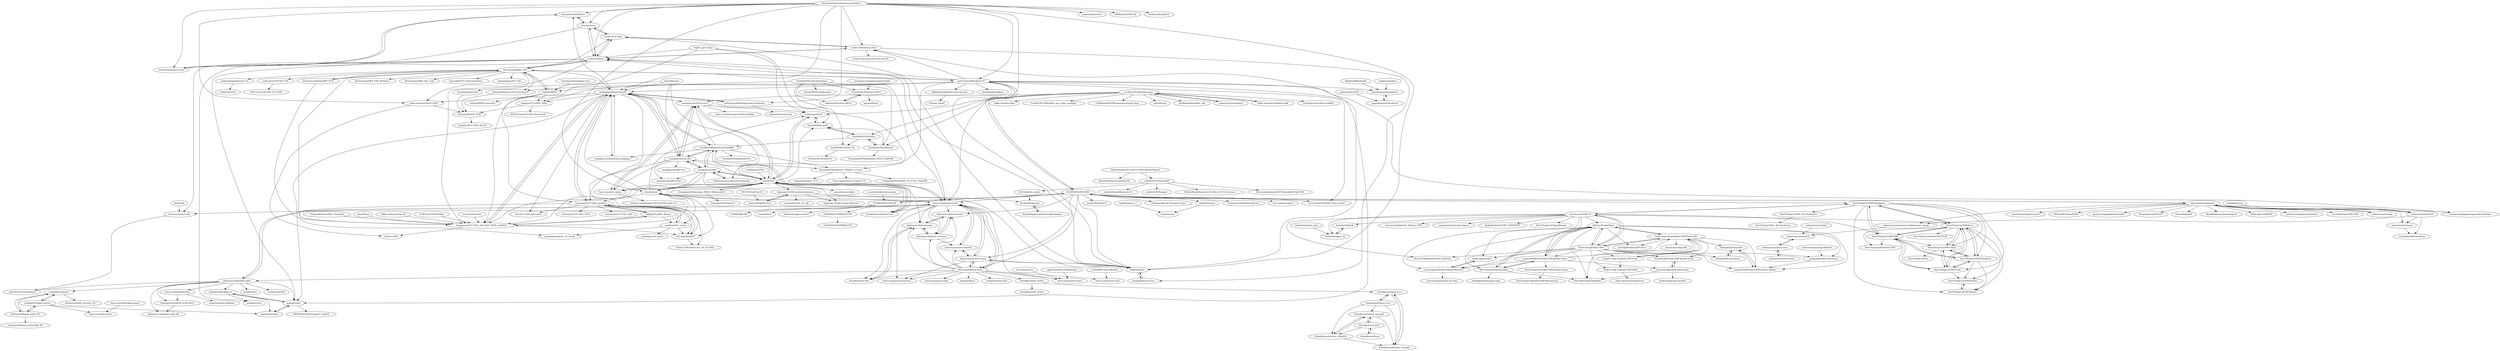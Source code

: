 digraph G {
"thirtythreeforty/businesscard-linux" -> "thirtythreeforty/linux"
"thirtythreeforty/businesscard-linux" -> "thirtythreeforty/u-boot"
"thirtythreeforty/businesscard-linux" -> "unframework/licheepi-nano-buildroot"
"thirtythreeforty/businesscard-linux" -> "Icenowy/linux"
"thirtythreeforty/businesscard-linux" -> "Lichee-Pi/linux"
"thirtythreeforty/businesscard-linux" -> "aodzip/buildroot-tiny200"
"thirtythreeforty/businesscard-linux" -> "petit-miner/Blueberry-PI"
"thirtythreeforty/businesscard-linux" -> "xboot/xboot" ["e"=1]
"thirtythreeforty/businesscard-linux" -> "Zepan/ilichee"
"thirtythreeforty/businesscard-linux" -> "linux-sunxi/sunxi-tools"
"thirtythreeforty/businesscard-linux" -> "peng-zhihui/A-Eye" ["e"=1]
"thirtythreeforty/businesscard-linux" -> "suda-morris/suda-f1c100s"
"thirtythreeforty/businesscard-linux" -> "ARMmbed/DAPLink" ["e"=1]
"thirtythreeforty/businesscard-linux" -> "Lichee-Pi/lichee-pi-zero"
"thirtythreeforty/businesscard-linux" -> "buildroot/buildroot" ["e"=1]
"ciaa/Hardware" -> "ciaa/Ponchos"
"SaltyCybernaut/PocketCHIP-flash-utils" -> "Project-chip-crumbs/CHIP-tools"
"SaltyCybernaut/PocketCHIP-flash-utils" -> "getchip/PocketCHIP-Docs"
"SaltyCybernaut/PocketCHIP-flash-utils" -> "AllGray/PocketDesk"
"SaltyCybernaut/PocketCHIP-flash-utils" -> "Thore-Krug/Flash-CHIP"
"SaltyCybernaut/PocketCHIP-flash-utils" -> "frostyfrog/PocketCHIP-pocket-home"
"SaltyCybernaut/PocketCHIP-flash-utils" -> "dennishay/chipcraft"
"SaltyCybernaut/PocketCHIP-flash-utils" -> "SteveMcGrath/chipbuild"
"SaltyCybernaut/PocketCHIP-flash-utils" -> "mackemint/PocketCHIP-buster-update"
"SaltyCybernaut/PocketCHIP-flash-utils" -> "aleh/pocketchip-batt"
"riscv/meta-riscv" -> "linux-sunxi/meta-sunxi" ["e"=1]
"gabonator/LA104" -> "jamesbowman/i2cdriver" ["e"=1]
"MalphasWats/hawk" -> "jamesbowman/spidriver" ["e"=1]
"jamesbowman/i2cdriver" -> "jamesbowman/spidriver"
"linux-sunxi/libvdpau-sunxi" -> "linux-sunxi/libcedrus"
"lvgl/lv_port_linux" -> "szemzoa/awboot" ["e"=1]
"lvgl/lv_port_linux" -> "hongxuyao/F1C100s_with_Keil_RTX4_emWin5" ["e"=1]
"lvgl/lv_port_linux" -> "Lichee-Pi/linux" ["e"=1]
"lvgl/lv_port_linux" -> "YuzukiHD/SyterKit" ["e"=1]
"omgmog/launcher" -> "centuryglass/Pocket-Home-Bismuth"
"Thore-Krug/Flash-CHIP" -> "SaltyCybernaut/PocketCHIP-flash-utils"
"Thore-Krug/Flash-CHIP" -> "Project-chip-crumbs/CHIP-tools"
"Thore-Krug/Flash-CHIP" -> "Thore-Krug/Install-Flash-Chip-Mac"
"Thore-Krug/Flash-CHIP" -> "AllGray/PocketDesk"
"Thore-Krug/Flash-CHIP" -> "centuryglass/Pocket-Home-Bismuth"
"Thore-Krug/Flash-CHIP" -> "o-marshmallow/PocketCHIP-pocket-home"
"Thore-Krug/Flash-CHIP" -> "xtacocorex/CHIP_IO"
"Thore-Krug/Flash-CHIP" -> "Project-chip-crumbs/CHIP-SDK"
"Thore-Krug/Flash-CHIP" -> "mackemint/PocketCHIP-buster-update"
"Thore-Krug/Flash-CHIP" -> "omgmog/launcher"
"Thore-Krug/Flash-CHIP" -> "frostyfrog/PocketCHIP-pocket-home"
"Thore-Krug/Flash-CHIP" -> "aleh/pocketchip-jwmrc"
"Thore-Krug/Flash-CHIP" -> "omgmog/pocketchip-menu"
"jamesbowman/spidriver" -> "jamesbowman/i2cdriver"
"ciaa/firmware_v1" -> "ciaa/Ponchos" ["e"=1]
"suda-morris/suda-f1c100s" -> "VeiLiang/BoloPi_PCB"
"suda-morris/suda-f1c100s" -> "hcly/f1c100s"
"usbarmory/crucible" -> "usbarmory/armoryctl"
"thirtythreeforty/linux" -> "thirtythreeforty/u-boot"
"thirtythreeforty/linux" -> "Icenowy/linux"
"Project-chip-crumbs/CHIP-tools" -> "Project-chip-crumbs/CHIP-SDK"
"Project-chip-crumbs/CHIP-tools" -> "SaltyCybernaut/PocketCHIP-flash-utils"
"jianjunjiang/cherrypi-v3s" -> "c3d2/SuperV3s"
"aleh/pocketchip-jwmrc" -> "aleh/pocketchip-batt"
"suda-morris/SUDA_V3S" -> "1847123212/SUDA_F1C100S"
"centuryglass/Pocket-Home-Bismuth" -> "omgmog/launcher"
"centuryglass/Pocket-Home-Bismuth" -> "macromorgan/linux-cip-chip"
"thirtythreeforty/u-boot" -> "thirtythreeforty/linux"
"aleh/pocketchip-batt" -> "aleh/pocketchip-jwmrc"
"aleh/pocketchip-batt" -> "mackemint/PocketCHIP-buster-update"
"Project-chip-crumbs/CHIP-SDK" -> "chip-community/chip-linux"
"usbarmory/usbarmory" -> "usbarmory/interlock"
"usbarmory/usbarmory" -> "ckuethe/usbarmory"
"usbarmory/usbarmory" -> "usbarmory/usbarmory-debian-base_image"
"usbarmory/usbarmory" -> "usbarmory/tamago" ["e"=1]
"usbarmory/usbarmory" -> "OLIMEX/OLINUXINO"
"usbarmory/usbarmory" -> "newaetech/chipwhisperer" ["e"=1]
"usbarmory/usbarmory" -> "MichaelRColton/PSDR" ["e"=1]
"usbarmory/usbarmory" -> "greatscottgadgets/ubertooth" ["e"=1]
"usbarmory/usbarmory" -> "RoganDawes/P4wnP1" ["e"=1]
"usbarmory/usbarmory" -> "Nuand/bladeRF" ["e"=1]
"usbarmory/usbarmory" -> "BastilleResearch/mousejack" ["e"=1]
"usbarmory/usbarmory" -> "orangecrab-fpga/orangecrab-hardware" ["e"=1]
"usbarmory/usbarmory" -> "whid-injector/WHID" ["e"=1]
"usbarmory/usbarmory" -> "greatscottgadgets/yardstick" ["e"=1]
"usbarmory/usbarmory" -> "myriadrf/LimeSDR-USB" ["e"=1]
"aodzip/sun6i-mipi-csi" -> "aodzip/u-boot"
"aodzip/sun6i-mipi-csi" -> "aodzip/cedar"
"aodzip/sun6i-mipi-csi" -> "aodzip/libcedarc"
"usbarmory/tamago" -> "usbarmory/usbarmory" ["e"=1]
"CURTLab/LVGLBuilder" -> "hongxuyao/F1C100s_with_Keil_RTX4_emWin5" ["e"=1]
"allwinner-zh/documents" -> "allwinner-zh/bootloader"
"allwinner-zh/documents" -> "allwinner-zh/linux-3.4-sunxi"
"allwinner-zh/linux-3.4-sunxi" -> "allwinner-zh/bootloader"
"allwinner-zh/linux-3.4-sunxi" -> "allwinner-zh/documents"
"allwinner-zh/linux-3.4-sunxi" -> "linux-sunxi/sunxi-boards"
"allwinner-zh/bootloader" -> "hno/Allwinner-Info"
"allwinner-zh/bootloader" -> "allwinner-zh/documents"
"allwinner-zh/bootloader" -> "allwinner-zh/linux-3.4-sunxi"
"linux-sunxi/linux-sunxi" -> "linux-sunxi/u-boot-sunxi"
"linux-sunxi/linux-sunxi" -> "linux-sunxi/sunxi-tools"
"linux-sunxi/linux-sunxi" -> "linux-sunxi/sunxi-boards"
"linux-sunxi/linux-sunxi" -> "mripard/sunxi-mali" ["e"=1]
"linux-sunxi/linux-sunxi" -> "allwinner-zh/linux-3.4-sunxi"
"linux-sunxi/linux-sunxi" -> "linux-sunxi/meta-sunxi"
"linux-sunxi/linux-sunxi" -> "linux-sunxi/sunxi-bsp"
"linux-sunxi/linux-sunxi" -> "linux-sunxi/sunxi-livesuite"
"linux-sunxi/linux-sunxi" -> "allwinner-zh/documents"
"linux-sunxi/linux-sunxi" -> "friendlyarm/h3_lichee"
"linux-sunxi/linux-sunxi" -> "hno/Allwinner-Info"
"linux-sunxi/linux-sunxi" -> "allwinner-zh/media-codec"
"linux-sunxi/linux-sunxi" -> "megous/linux" ["e"=1]
"linux-sunxi/linux-sunxi" -> "allwinner-zh/bootloader"
"linux-sunxi/linux-sunxi" -> "linux-sunxi/sunxi-mali"
"ckuethe/usbarmory" -> "crmulliner/hidemulation"
"yuhldr/LZUThesis2020" -> "yuhldr/LZUBeamer"
"yuhldr/LZUThesis2020" -> "HollowMan6/Answers-for-My-LZU-UG-Courses"
"yuhldr/LZUThesis2020" -> "JChrysanthemum/LZUThesis2020-PgD-PhD"
"yuhldr/LZUThesis2020" -> "yuhldr/SimpleBeamerLZU"
"yuhldr/LZUThesis2020" -> "RvOSLab/lzu_oslab"
"raspberrypi/hats" -> "jamesbowman/spidriver" ["e"=1]
"wujique/F1C200S_HDK" -> "VeiLiang/BoloPi_PCB"
"wujique/F1C200S_HDK" -> "Mr-Bossman/f1c200s-dev-board"
"Kevincoooool/OpenMV_PCB" -> "Kevincoooool/KS_V3S" ["e"=1]
"Kevincoooool/OpenMV_PCB" -> "hongxuyao/F1C100s_with_Keil_RTX4_emWin5" ["e"=1]
"aodzip/cedar" -> "aodzip/libcedarc"
"aodzip/cedar" -> "aodzip/sun6i-mipi-csi"
"aodzip/cedar" -> "FREEWING-JP/OrangePi_CedarX"
"hongxuyao/F1C100s_with_Keil_RTX4_emWin5" -> "aodzip/buildroot-tiny200"
"hongxuyao/F1C100s_with_Keil_RTX4_emWin5" -> "hcly/f1c100s"
"hongxuyao/F1C100s_with_Keil_RTX4_emWin5" -> "VeiLiang/BoloRTT"
"hongxuyao/F1C100s_with_Keil_RTX4_emWin5" -> "lhdjply/f1c200s_library"
"aodzip/buildroot-tiny200" -> "mangopi-sbc/buildroot-mangopi-r"
"aodzip/buildroot-tiny200" -> "hongxuyao/F1C100s_with_Keil_RTX4_emWin5"
"aodzip/buildroot-tiny200" -> "mangopi-sbc/aw-doc"
"aodzip/buildroot-tiny200" -> "nminaylov/F1C100s_projects"
"aodzip/buildroot-tiny200" -> "unframework/licheepi-nano-buildroot"
"aodzip/buildroot-tiny200" -> "wuxx/f1c100s-gpio-tools"
"aodzip/buildroot-tiny200" -> "YuzukiHD/Buildroot-YuzukiSBC"
"aodzip/buildroot-tiny200" -> "aodzip/cedar"
"aodzip/buildroot-tiny200" -> "mangopi-sbc/Tina-Linux"
"aodzip/buildroot-tiny200" -> "thirtythreeforty/linux"
"aodzip/buildroot-tiny200" -> "VeiLiang/BoloRTT"
"aodzip/buildroot-tiny200" -> "wujique/F1C200S_HDK"
"aodzip/buildroot-tiny200" -> "suda-morris/suda-f1c100s"
"unframework/licheepi-nano-buildroot" -> "florpor/licheepi-nano"
"unframework/licheepi-nano-buildroot" -> "aodzip/buildroot-tiny200"
"aodzip/libcedarc" -> "aodzip/cedar"
"stulluk/FFmpeg-Cedrus" -> "uboborov/ffmpeg_h264_H3"
"stulluk/FFmpeg-Cedrus" -> "rosimildo/videoenc"
"stulluk/FFmpeg-Cedrus" -> "linux-sunxi/libcedrus"
"stulluk/FFmpeg-Cedrus" -> "aodzip/libcedarc"
"VeiLiang/BoloPi_PCB" -> "kmakise/F1C100S_DB_R1"
"usbarmory/armory-boot" -> "usbarmory/armory-ums"
"AnonyKagamine/PositiveMessenger" -> "RvOSLab/opensbi"
"usbarmory/armoryctl" -> "usbarmory/armory-ums"
"usbarmory/armory-ums" -> "usbarmory/armoryctl"
"usbarmory/armory-ums" -> "usbarmory/armory-boot"
"orangepi-xunlong/orangepi-build" -> "EchoHeim/Allwinner-H616" ["e"=1]
"orangepi-xunlong/orangepi-build" -> "linux-sunxi/sunxi-tools" ["e"=1]
"OLIMEX/OLINUXINO" -> "OLIMEX/DIY-LAPTOP"
"OLIMEX/OLINUXINO" -> "linux-sunxi/linux-sunxi"
"OLIMEX/OLINUXINO" -> "usbarmory/usbarmory"
"OLIMEX/OLINUXINO" -> "petit-miner/Blueberry-PI"
"OLIMEX/OLINUXINO" -> "NextThingCo/CHIP-Hardware"
"OLIMEX/OLINUXINO" -> "allwinner-zh/documents"
"OLIMEX/OLINUXINO" -> "Zepan/ilichee"
"OLIMEX/OLINUXINO" -> "linux-sunxi/sunxi-tools"
"OLIMEX/OLINUXINO" -> "mcu-tools/mcuboot" ["e"=1]
"OLIMEX/OLINUXINO" -> "pms67/HadesFCS" ["e"=1]
"OLIMEX/OLINUXINO" -> "devbisme/kicad-3rd-party-tools" ["e"=1]
"OLIMEX/OLINUXINO" -> "ciaa/Hardware"
"OLIMEX/OLINUXINO" -> "thesourcerer8/altium2kicad" ["e"=1]
"OLIMEX/OLINUXINO" -> "linux-sunxi/u-boot-sunxi"
"OLIMEX/OLINUXINO" -> "circuitvalley/ttyMAY_linux_board"
"imliubo/M5Pi" -> "nminaylov/F1C100s_projects"
"imliubo/M5Pi" -> "imliubo/M5Pi-Launcher"
"imliubo/M5Pi" -> "Kevincoooool/KS_V3S"
"imliubo/M5Pi" -> "wujique/F1C200S_HDK"
"rockchip-linux/rknpu2" -> "LuckfoxTECH/luckfox-pico" ["e"=1]
"HollowMan6/LZU-Auto-COVID-Health-Report" -> "yuhldr/LZUThesis2020"
"HollowMan6/LZU-Auto-COVID-Health-Report" -> "Reset816/AutoFuckDaXueXi"
"stealth/opmsg" -> "usbarmory/interlock" ["e"=1]
"linux-sunxi/u-boot-sunxi" -> "linux-sunxi/sunxi-tools"
"linux-sunxi/u-boot-sunxi" -> "linux-sunxi/linux-sunxi"
"linux-sunxi/u-boot-sunxi" -> "linux-sunxi/sunxi-boards"
"linux-sunxi/u-boot-sunxi" -> "linux-sunxi/sunxi-livesuite"
"linux-sunxi/u-boot-sunxi" -> "Zepan/ilichee"
"hno/Allwinner-Info" -> "allwinner-zh/bootloader"
"mcufont/mcufont" -> "hongxuyao/F1C100s_with_Keil_RTX4_emWin5" ["e"=1]
"GorgonMeducer/Pico_Template" -> "hongxuyao/F1C100s_with_Keil_RTX4_emWin5" ["e"=1]
"agherzan/meta-raspberrypi" -> "linux-sunxi/meta-sunxi" ["e"=1]
"bigmagic123/d1-nezha-baremeta" -> "smaeul/sun20i_d1_spl"
"bigmagic123/d1-nezha-baremeta" -> "RvOSLab/opensbi"
"bigmagic123/d1-nezha-baremeta" -> "michaelengel/xv6-d1"
"bigmagic123/d1-nezha-baremeta" -> "bigmagic123/d1-nezha-rtthread"
"usbarmory/interlock" -> "usbarmory/usbarmory"
"usbarmory/interlock" -> "ckuethe/usbarmory"
"usbarmory/interlock" -> "usbarmory/usbarmory-debian-base_image"
"usbarmory/interlock" -> "crmulliner/hidemulation"
"xboot/xfel" -> "szemzoa/awboot"
"xboot/xfel" -> "xboot/xboot" ["e"=1]
"xboot/xfel" -> "linux-sunxi/sunxi-tools"
"xboot/xfel" -> "YuzukiTsuru/OpenixCard"
"xboot/xfel" -> "Tina-Linux/d1s-melis"
"xboot/xfel" -> "hongxuyao/F1C100s_with_Keil_RTX4_emWin5"
"xboot/xfel" -> "mangopi-sbc/Tina-Linux"
"xboot/xfel" -> "mangopi-sbc/MQ"
"xboot/xfel" -> "allwinner-zh/bootloader"
"xboot/xfel" -> "bigmagic123/d1-nezha-baremeta"
"xboot/xfel" -> "smaeul/sunxi-blobs"
"xboot/xfel" -> "mangopi-sbc/aw-doc"
"xboot/xfel" -> "YuzukiHD/SyterKit"
"xboot/xfel" -> "VeiLiang/BoloRTT"
"xboot/xfel" -> "DongshanPI/Awesome_RISCV-AllwinnerD1"
"HUST-OS/xv6-k210" -> "michaelengel/xv6-d1" ["e"=1]
"NextThingCo/CHIP-Hardware" -> "NextThingCo/CHIP-linux"
"NextThingCo/CHIP-Hardware" -> "NextThingCo/CHIP-SDK"
"NextThingCo/CHIP-Hardware" -> "NextThingCo/CHIP-buildroot"
"NextThingCo/CHIP-Hardware" -> "NextThingCo/CHIP-tools"
"NextThingCo/CHIP-Hardware" -> "NextThingCo/CHIP_Pro-Hardware"
"NextThingCo/CHIP-Hardware" -> "NextThingCo/CHIP-u-boot"
"NextThingCo/CHIP-Hardware" -> "xtacocorex/CHIP_IO"
"NextThingCo/CHIP-Hardware" -> "NextThingCo/CHIP-flasher"
"xboot/libonnx" -> "aodzip/buildroot-tiny200" ["e"=1]
"xboot/libonnx" -> "xboot/xfel" ["e"=1]
"xboot/libonnx" -> "hongxuyao/F1C100s_with_Keil_RTX4_emWin5" ["e"=1]
"xboot/libonnx" -> "mangopi-sbc/aw-doc" ["e"=1]
"hak8or/Embedded-Linux-System" -> "Ttl/sam_board"
"allwinner-zh/media-codec" -> "linux-sunxi/cedarx-libs"
"allwinner-zh/media-codec" -> "fsebentley/CedarX-12.06.2015"
"allwinner-zh/media-codec" -> "aodzip/sun6i-mipi-csi"
"allwinner-zh/media-codec" -> "aodzip/cedar"
"allwinner-zh/media-codec" -> "jemk/cedrus"
"allwinner-zh/media-codec" -> "qq516333132/camdroid"
"allwinner-zh/media-codec" -> "rosimildo/videoenc"
"allwinner-zh/media-codec" -> "mirkerson/c600"
"allwinner-zh/media-codec" -> "linux-sunxi/sunxi-tools"
"allwinner-zh/media-codec" -> "allwinner-zh/media-codec-lib"
"NextThingCo/CHIP-buildroot" -> "NextThingCo/CHIP-u-boot"
"NextThingCo/CHIP-buildroot" -> "NextThingCo/CHIP-tools"
"NextThingCo/CHIP-buildroot" -> "NextThingCo/CHIP-linux"
"NextThingCo/CHIP-buildroot" -> "NextThingCo/CHIP-hwtest"
"NextThingCo/CHIP-buildroot" -> "NextThingCo/CHIP-SDK"
"NextThingCo/CHIP-buildroot" -> "NextThingCo/CHIP-flasher"
"Kevincoooool/KS_V3S" -> "Squonk42/V3s_Documentation"
"Kevincoooool/KS_V3S" -> "suda-morris/SUDA_V3S"
"Kevincoooool/KS_V3S" -> "xianxuhappy/A33_M2"
"Kevincoooool/KS_V3S" -> "Lichee-Pi/u-boot"
"Kevincoooool/KS_V3S" -> "Lichee-Pi/linux"
"Kevincoooool/KS_V3S" -> "aodzip/buildroot-tiny200"
"Kevincoooool/KS_V3S" -> "petit-miner/Blueberry-PI"
"Kevincoooool/KS_V3S" -> "imliubo/M5Pi"
"Kevincoooool/KS_V3S" -> "Kevincoooool/OpenMV_PCB" ["e"=1]
"Kevincoooool/KS_V3S" -> "5caicheng/GwCard"
"Kevincoooool/KS_V3S" -> "jianjunjiang/cherrypi-v3s"
"Kevincoooool/KS_V3S" -> "hongxuyao/F1C100s_with_Keil_RTX4_emWin5"
"Kevincoooool/KS_V3S" -> "diyjack/Allwinner-V3s-Dev-Board"
"Kevincoooool/KS_V3S" -> "Kevincoooool/KS_DAP_Wireless" ["e"=1]
"Kevincoooool/KS_V3S" -> "Kevincoooool/KS_Diy_Link" ["e"=1]
"RvOSLab/lzu_oslab" -> "RvOSLab/opensbi"
"mangopi-sbc/buildroot-mangopi-r" -> "aodzip/buildroot-tiny200"
"NextThingCo/CHIP-linux" -> "NextThingCo/CHIP-u-boot"
"NextThingCo/CHIP-linux" -> "NextThingCo/CHIP-buildroot"
"NextThingCo/CHIP-linux" -> "NextThingCo/CHIP-tools"
"NextThingCo/CHIP-linux" -> "NextThingCo/CHIP-SDK"
"NextThingCo/CHIP-linux" -> "NextThingCo/CHIP-Hardware"
"NextThingCo/CHIP-linux" -> "NextThingCo/PocketCHIP-PCB"
"NextThingCo/CHIP-linux" -> "NextThingCo/PockulusCHIP"
"NextThingCo/CHIP-linux" -> "NextThingCo/CHIP-flasher"
"NextThingCo/CHIP-linux" -> "NextThingCo/CHIP-hwtest"
"VeiLiang/BoloRTT" -> "nminaylov/F1C100s_projects"
"VeiLiang/BoloRTT" -> "CherryUSB/cherryusb_rtt_f1c100s"
"NextThingCo/CHIP-u-boot" -> "NextThingCo/CHIP-buildroot"
"NextThingCo/CHIP-u-boot" -> "NextThingCo/CHIP-linux"
"NextThingCo/CHIP-u-boot" -> "NextThingCo/CHIP-tools"
"NextThingCo/CHIP-u-boot" -> "NextThingCo/linux"
"friendlyarm/linux-4.x.y" -> "friendlyarm/debian_nanopi2"
"friendlyarm/linux-4.x.y" -> "friendlyarm/linux-3.4.y"
"5caicheng/GwCard" -> "VeiLiang/BoloPi_PCB"
"NextThingCo/CHIP-SDK" -> "NextThingCo/CHIP-tools"
"NextThingCo/CHIP-SDK" -> "NextThingCo/CHIP-buildroot"
"NextThingCo/CHIP-SDK" -> "NextThingCo/CHIP-linux"
"NextThingCo/CHIP-SDK" -> "NextThingCo/CHIP-u-boot"
"NextThingCo/CHIP-SDK" -> "NextThingCo/CHIP-Hardware"
"NextThingCo/CHIP-SDK" -> "NextThingCo/PockulusCHIP"
"nminaylov/F1C100s_projects" -> "minilogic/f1c_nonos"
"nminaylov/F1C100s_projects" -> "VeiLiang/BoloRTT"
"nminaylov/F1C100s_projects" -> "nminaylov/F1C100s_LVGL"
"nminaylov/F1C100s_projects" -> "nminaylov/F1C100s_info"
"nminaylov/F1C100s_projects" -> "weimingtom/wmt_f1c_study"
"nminaylov/F1C100s_projects" -> "aodzip/buildroot-tiny200"
"nminaylov/F1C100s_projects" -> "CherryUSB/cherryusb_rtt_f1c100s"
"nminaylov/F1C100s_projects" -> "wuxx/f1c100s-gpio-tools"
"nminaylov/F1C100s_projects" -> "lhdjply/f1c200s_library"
"linux-sunxi/cedarx-libs" -> "fsebentley/CedarX-12.06.2015"
"linux-sunxi/cedarx-libs" -> "ebutera/cedar-h264enc"
"NextThingCo/CHIP-tools" -> "NextThingCo/CHIP-buildroot"
"NextThingCo/CHIP-tools" -> "NextThingCo/CHIP-SDK"
"NextThingCo/CHIP-tools" -> "NextThingCo/CHIP-u-boot"
"NextThingCo/CHIP-tools" -> "NextThingCo/CHIP-linux"
"NextThingCo/CHIP-tools" -> "NextThingCo/CHIP-hwtest"
"fsebentley/CedarX-12.06.2015" -> "allwinner-zh/media-codec-lib"
"mackemint/PocketCHIP-buster-update" -> "aleh/pocketchip-batt"
"linux-sunxi/sunxi-tools" -> "linux-sunxi/u-boot-sunxi"
"linux-sunxi/sunxi-tools" -> "linux-sunxi/linux-sunxi"
"linux-sunxi/sunxi-tools" -> "xboot/xfel"
"linux-sunxi/sunxi-tools" -> "linux-sunxi/sunxi-boards"
"linux-sunxi/sunxi-tools" -> "allwinner-zh/bootloader"
"linux-sunxi/sunxi-tools" -> "allwinner-zh/media-codec"
"linux-sunxi/sunxi-tools" -> "hno/Allwinner-Info"
"linux-sunxi/sunxi-tools" -> "xboot/xboot" ["e"=1]
"linux-sunxi/sunxi-tools" -> "linux-sunxi/sunxi-livesuite"
"linux-sunxi/sunxi-tools" -> "Icenowy/sunxi-tools"
"linux-sunxi/sunxi-tools" -> "allwinner-zh/documents"
"linux-sunxi/sunxi-tools" -> "Lichee-Pi/linux"
"linux-sunxi/sunxi-tools" -> "linux-sunxi/meta-sunxi"
"linux-sunxi/sunxi-tools" -> "allwinner-zh/linux-3.4-sunxi"
"linux-sunxi/sunxi-tools" -> "YuzukiTsuru/OpenixCard"
"michaelengel/xv6-d1" -> "bigmagic123/d1-nezha-baremeta"
"YuzukiTsuru/OpenixCard" -> "xboot/xfel"
"YuzukiTsuru/OpenixCard" -> "YuzukiHD/Buildroot-YuzukiSBC"
"xboot/xboot" -> "xboot/xfel" ["e"=1]
"xboot/xboot" -> "hongxuyao/F1C100s_with_Keil_RTX4_emWin5" ["e"=1]
"xboot/xboot" -> "linux-sunxi/sunxi-tools" ["e"=1]
"xboot/xboot" -> "nminaylov/F1C100s_projects" ["e"=1]
"xboot/xboot" -> "szemzoa/awboot" ["e"=1]
"xboot/xboot" -> "minilogic/f1c_nonos" ["e"=1]
"xboot/xboot" -> "aodzip/buildroot-tiny200" ["e"=1]
"friendlyarm/linux-3.4.y" -> "friendlyarm/linux-4.x.y"
"friendlyarm/linux-3.4.y" -> "friendlyarm/debian_nanopi2"
"friendlyarm/linux-3.4.y" -> "friendlyarm/sd-fuse_s5p4418"
"friendlyarm/linux-3.4.y" -> "friendlyarm/uboot_nanopi2"
"xboot/libcg" -> "hongxuyao/F1C100s_with_Keil_RTX4_emWin5" ["e"=1]
"YuzukiHD/Buildroot-YuzukiSBC" -> "DongshanPI/buildroot_100ask_t113-pro"
"YuzukiHD/Buildroot-YuzukiSBC" -> "YuzukiHD/YuzukiRulerPro"
"YuzukiHD/Buildroot-YuzukiSBC" -> "aodzip/buildroot-tiny200"
"YuzukiHD/Buildroot-YuzukiSBC" -> "mangopi-sbc/buildroot-mangopi-r"
"YuzukiHD/Buildroot-YuzukiSBC" -> "mangopi-sbc/aw-doc"
"YuzukiHD/Buildroot-YuzukiSBC" -> "YuzukiTsuru/OpenixCard"
"YuzukiHD/Buildroot-YuzukiSBC" -> "mangopi-sbc/MQ"
"YuzukiHD/Buildroot-YuzukiSBC" -> "mangopi-sbc/Tina-Linux"
"SdtElectronics/Xassette-Asterisk" -> "mangopi-sbc/MQ"
"DongshanPI/Awesome_RISCV-AllwinnerD1" -> "freebsd-d1/freebsd-d1"
"DongshanPI/buildroot_100ask_t113-pro" -> "robots/allwinner_t113" ["e"=1]
"DongshanPI/buildroot_100ask_t113-pro" -> "Tina-Linux/tina-t113-linux-5.4"
"DongshanPI/buildroot_100ask_t113-pro" -> "DongshanPI/100ASK_T113-Pro_TinaSDK"
"friendlyarm/debian_nanopi2" -> "friendlyarm/linux-4.x.y"
"mangopi-sbc/MQ" -> "SdtElectronics/Xassette-Asterisk"
"mangopi-sbc/MQ" -> "mangopi-sbc/aw-doc"
"mangopi-sbc/MQ" -> "bigmagic123/d1-nezha-rtthread"
"mangopi-sbc/MQ" -> "hongxuyao/F1C100s_with_Keil_RTX4_emWin5"
"mangopi-sbc/MQ" -> "mangopi-sbc/MQ-Dual"
"mangopi-sbc/MQ" -> "xboot/xfel"
"mangopi-sbc/MQ" -> "YuzukiHD/Buildroot-YuzukiSBC"
"mangopi-sbc/MQ" -> "Tina-Linux/d1s-melis"
"mangopi-sbc/aw-doc" -> "mangopi-sbc/MQ"
"mangopi-sbc/aw-doc" -> "mangopi-sbc/Tina-Linux"
"mangopi-sbc/aw-doc" -> "aodzip/buildroot-tiny200"
"mangopi-sbc/aw-doc" -> "DongshanPI/buildroot_100ask_t113-pro"
"mangopi-sbc/aw-doc" -> "Tina-Linux/d1s-melis"
"mangopi-sbc/aw-doc" -> "YuzukiHD/Buildroot-YuzukiSBC"
"mangopi-sbc/aw-doc" -> "nminaylov/F1C100s_projects"
"mangopi-sbc/aw-doc" -> "mangopi-sbc/MQ-Pro"
"mangopi-sbc/aw-doc" -> "mangopi-sbc/MQ-Dual"
"friendlyarm/sd-fuse_s5p4418" -> "friendlyarm/uboot_nanopi2"
"friendlyarm/sd-fuse_s5p4418" -> "friendlyarm/debian_nanopi2"
"omgmog/pocketchip-menu" -> "mackemint/PocketCHIP-buster-update"
"macromorgan/chip-debroot" -> "omgmog/pocketchip-menu"
"NextThingCo/PocketCHIP-pocket-home" -> "NextThingCo/PocketCHIP-Mechanical"
"Tina-Linux/d1s-melis" -> "lindenis-org/lindenis-v833-RTOS-melis-4.0"
"Tina-Linux/d1s-melis" -> "mangopi-sbc/Tina-Linux"
"friendlyarm/uboot_nanopi2" -> "friendlyarm/sd-fuse_s5p4418"
"friendlyarm/uboot_nanopi2" -> "friendlyarm/u-boot"
"friendlyarm/uboot_nanopi2" -> "friendlyarm/debian_nanopi2"
"NextThingCo/CHIP-hwtest" -> "NextThingCo/CHIP-flasher"
"NextThingCo/CHIP-flasher" -> "NextThingCo/CHIP-hwtest"
"RvOSLab/opensbi" -> "AnonyKagamine/PositiveMessenger"
"ARM-software/Arm-2D" -> "hongxuyao/F1C100s_with_Keil_RTX4_emWin5" ["e"=1]
"OLIMEX/iCE40HX1K-EVB" -> "OLIMEX/iCE40HX8K-EVB"
"EchoHeim/Allwinner-H616" -> "dumtux/Allwinner-H616"
"EchoHeim/Allwinner-H616" -> "apritzel/linux" ["e"=1]
"minilogic/f1c_nonos" -> "minilogic/v3s_nonos"
"minilogic/f1c_nonos" -> "nminaylov/F1C100s_projects"
"minilogic/f1c_nonos" -> "weimingtom/wmt_f1c_study"
"minilogic/f1c_nonos" -> "VeiLiang/BoloRTT"
"Forairaaaaa/Chappie-Core" -> "imliubo/M5Pi" ["e"=1]
"YuzukiHD/YuzukiChameleon" -> "dumtux/Allwinner-H616"
"YuzukiHD/YuzukiChameleon" -> "AvaotaSBC/Avaota-A1"
"YuzukiHD/YuzukiChameleon" -> "EchoHeim/Allwinner-H616"
"YuzukiHD/YuzukiChameleon" -> "YuzukiHD/YuzukiRosetta"
"YuzukiHD/YuzukiChameleon" -> "YuzukiHD/Yuzukilizard"
"YuzukiHD/YuzukiChameleon" -> "imliubo/M5Pi"
"YuzukiHD/Yuzukilizard" -> "DongshanPI/Yuzukilizard-v851s-TinaSDK"
"YuzukiHD/Yuzukilizard" -> "YuzukiHD/TinyVision"
"YuzukiHD/Yuzukilizard" -> "YuzukiHD/SyterKit"
"xtacocorex/CHIP_IO" -> "xtacocorex/Adafruit_Python_GPIO"
"xtacocorex/CHIP_IO" -> "fordsfords/blink"
"xtacocorex/CHIP_IO" -> "IkerGarcia/PocketInstaller"
"xtacocorex/CHIP_IO" -> "o-marshmallow/PocketCHIP-pocket-home"
"xtacocorex/CHIP_IO" -> "Thore-Krug/Flash-CHIP"
"xtacocorex/CHIP_IO" -> "NextThingCo/CHIP-Hardware"
"xtacocorex/CHIP_IO" -> "NextThingCo/CHIP-linux"
"xtacocorex/CHIP_IO" -> "NextThingCo/CHIP-SDK"
"xtacocorex/CHIP_IO" -> "sandeepmistry/node-chip-io"
"xtacocorex/CHIP_IO" -> "AllGray/PocketDesk"
"xtacocorex/CHIP_IO" -> "Thore-Krug/Install-Flash-Chip-Mac"
"xtacocorex/CHIP_IO" -> "fordsfords/gpio_sh"
"xtacocorex/CHIP_IO" -> "KoljaWindeler/CHIP_TZATZIFFY"
"xtacocorex/CHIP_IO" -> "NextThingCo/ChippyRuxpin"
"szemzoa/awboot" -> "xboot/xfel"
"szemzoa/awboot" -> "YuzukiHD/SyterKit"
"mangopi-sbc/Tina-Linux" -> "DongshanPI/buildroot_100ask_t113-pro"
"mangopi-sbc/Tina-Linux" -> "Tina-Linux/d1s-melis"
"mangopi-sbc/Tina-Linux" -> "mangopi-sbc/aw-doc"
"mangopi-sbc/Tina-Linux" -> "szemzoa/awboot"
"mangopi-sbc/Tina-Linux" -> "open-cores/mangguo-h616-armbian"
"mangopi-sbc/Tina-Linux" -> "xboot/xfel"
"fordsfords/blink" -> "fordsfords/gpio_sh"
"friendlyarm/h3_lichee" -> "friendlyarm/linux-4.x.y"
"friendlyarm/h3_lichee" -> "friendlyarm/h5_lichee"
"rosimildo/videoenc" -> "stulluk/FFmpeg-Cedrus"
"rosimildo/videoenc" -> "uboborov/ffmpeg_h264_H3"
"rosimildo/videoenc" -> "uboborov/h264_encoder_H3"
"fordsfords/wlan_pwr" -> "fordsfords/gpio_sh"
"dumtux/Allwinner-H616" -> "EchoHeim/Allwinner-H616"
"LuckfoxTECH/luckfox-pico" -> "milkv-duo/duo-buildroot-sdk" ["e"=1]
"LuckfoxTECH/luckfox-pico" -> "rockchip-linux/rknpu2" ["e"=1]
"LuckfoxTECH/luckfox-pico" -> "rockchip-linux/rknn-toolkit2" ["e"=1]
"LuckfoxTECH/luckfox-pico" -> "milkv-duo/duo-files" ["e"=1]
"LuckfoxTECH/luckfox-pico" -> "LuckfoxTECH/luckfox_pico_rknn_example"
"LuckfoxTECH/luckfox-pico" -> "ChisBread/rk3588-gaming-step-by-step" ["e"=1]
"LuckfoxTECH/luckfox-pico" -> "mangopi-sbc/Tina-Linux"
"LuckfoxTECH/luckfox-pico" -> "cijliu/librtsp"
"LuckfoxTECH/luckfox-pico" -> "YuzukiHD/TinyVision"
"LuckfoxTECH/luckfox-pico" -> "szemzoa/awboot"
"LuckfoxTECH/luckfox-pico" -> "YuzukiHD/Yuzukilizard"
"LuckfoxTECH/luckfox-pico" -> "bouffalolab/bouffalo_sdk" ["e"=1]
"linux-sunxi/sunxi-boards" -> "linux-sunxi/u-boot-sunxi"
"linux-sunxi/sunxi-boards" -> "linux-sunxi/sunxi-tools"
"libts/tslib" -> "Icenowy/sunxi-tools" ["e"=1]
"Zepan/ilichee" -> "Zepan/lichee-pi-zero"
"Zepan/ilichee" -> "linux-sunxi/u-boot-sunxi"
"Zepan/ilichee" -> "Lichee-Pi/lichee-pi-zero"
"Zepan/ilichee" -> "Lichee-Pi/linux"
"Zepan/ilichee" -> "Lichee-Pi/u-boot"
"Zepan/ilichee" -> "xboot/xboot" ["e"=1]
"milkv-duo/duo-buildroot-sdk" -> "LuckfoxTECH/luckfox-pico" ["e"=1]
"fordsfords/gpio_sh" -> "fordsfords/blink"
"o-marshmallow/PocketCHIP-pocket-home" -> "AllGray/PocketDesk"
"o-marshmallow/PocketCHIP-pocket-home" -> "IkerGarcia/PocketInstaller"
"o-marshmallow/PocketCHIP-pocket-home" -> "centuryglass/Pocket-Home-Bismuth"
"o-marshmallow/PocketCHIP-pocket-home" -> "NextThingCo/PocketCHIP-pocket-home"
"o-marshmallow/PocketCHIP-pocket-home" -> "SaltyCybernaut/PocketCHIP-flash-utils"
"o-marshmallow/PocketCHIP-pocket-home" -> "torch2424/pocketChipScripts"
"uboborov/ffmpeg_h264_H3" -> "stulluk/FFmpeg-Cedrus"
"uboborov/ffmpeg_h264_H3" -> "rosimildo/videoenc"
"uboborov/ffmpeg_h264_H3" -> "avafinger/ffmpeg_cedrus264_H3"
"frostyfrog/PocketCHIP-pocket-home" -> "torch2424/pocketChipScripts"
"IkerGarcia/PocketInstaller" -> "bartjakobs/awesome-chip"
"IkerGarcia/PocketInstaller" -> "SteveMcGrath/chipbuild"
"IkerGarcia/PocketInstaller" -> "o-marshmallow/PocketCHIP-pocket-home"
"IkerGarcia/PocketInstaller" -> "AllGray/PocketDesk"
"maxritter/diy-thermocam" -> "OLIMEX/DIY-LAPTOP" ["e"=1]
"Zepan/lichee-pi-zero" -> "Zepan/ilichee"
"AvaotaSBC/Avaota-A1" -> "AvaotaSBC/AvaotaOS"
"ssvb/xf86-video-fbturbo" -> "linux-sunxi/sunxi-mali"
"lhdjply/f1c200s_library" -> "hongxuyao/F1C100s_with_Keil_RTX4_emWin5"
"lhdjply/f1c200s_library" -> "minilogic/f1c_nonos"
"lhdjply/f1c200s_library" -> "nminaylov/F1C100s_projects"
"YuzukiHD/SyterKit" -> "szemzoa/awboot"
"YuzukiHD/SyterKit" -> "YuzukiHD/TinyVision"
"NextThingCo/CHIP_Pro-Hardware" -> "NextThingCo/Dev_Kit-Hardware"
"YuzukiHD/TinyVision" -> "YuzukiHD/SyterKit"
"YuzukiHD/TinyVision" -> "YuzukiHD/Yuzukilizard"
"YuzukiHD/TinyVision" -> "YuzukiHD/Buildroot-YuzukiSBC"
"YuzukiHD/TinyVision" -> "AvaotaSBC/Avaota-A1"
"Icenowy/sunxi-tools" -> "qq516333132/camdroid"
"Icenowy/linux" -> "thirtythreeforty/linux"
"Icenowy/linux" -> "thirtythreeforty/u-boot"
"Icenowy/linux" -> "Lichee-Pi/linux"
"Icenowy/linux" -> "Lichee-Pi/u-boot"
"torch2424/pocketChipScripts" -> "frostyfrog/PocketCHIP-pocket-home"
"torch2424/pocketChipScripts" -> "SteveMcGrath/chipbuild"
"torch2424/pocketChipScripts" -> "rhodey/chip-linux-docker"
"evilbinary/YiYiYa" -> "xboot/xfel" ["e"=1]
"Lichee-Pi/u-boot" -> "Lichee-Pi/linux"
"Lichee-Pi/u-boot" -> "Lichee-Pi/lichee-pi-zero"
"Lichee-Pi/u-boot" -> "Icenowy/linux"
"Lichee-Pi/linux" -> "Lichee-Pi/u-boot"
"Lichee-Pi/linux" -> "Lichee-Pi/lichee-pi-zero"
"Lichee-Pi/linux" -> "Icenowy/linux"
"Lichee-Pi/linux" -> "suda-morris/suda-f1c100s"
"Lichee-Pi/linux" -> "Icenowy/sunxi-tools"
"Lichee-Pi/linux" -> "thirtythreeforty/u-boot"
"Lichee-Pi/linux" -> "aodzip/cedar"
"Lichee-Pi/linux" -> "aodzip/u-boot"
"Lichee-Pi/linux" -> "Kevincoooool/KS_V3S"
"OLIMEX/DIY-LAPTOP" -> "OLIMEX/OLINUXINO"
"OLIMEX/DIY-LAPTOP" -> "OLIMEX/KiCAD"
"OLIMEX/DIY-LAPTOP" -> "OLIMEX/iCE40HX1K-EVB"
"OLIMEX/DIY-LAPTOP" -> "emard/ulx3s" ["e"=1]
"OLIMEX/DIY-LAPTOP" -> "lachlanA/eagle-to-kicad" ["e"=1]
"Lichee-Pi/lichee-pi-zero" -> "Lichee-Pi/linux"
"Lichee-Pi/lichee-pi-zero" -> "Lichee-Pi/u-boot"
"Lichee-Pi/lichee-pi-zero" -> "Lichee-Pi/Lichee-Zero-Doc-zh-CN"
"Lichee-Pi/lichee-pi-zero" -> "Zepan/lichee-pi-zero"
"friendlyarm/linux" -> "friendlyarm/u-boot"
"friendlyarm/u-boot" -> "friendlyarm/linux"
"friendlyarm/u-boot" -> "friendlyarm/uboot_nanopi2"
"friendlyarm/u-boot" -> "friendlyarm/sd-fuse_s5p4418"
"petit-miner/Blueberry-PI" -> "Kevincoooool/KS_V3S"
"petit-miner/Blueberry-PI" -> "wujique/F1C200S_HDK"
"petit-miner/Blueberry-PI" -> "Lichee-Pi/lichee-pi-zero"
"petit-miner/Blueberry-PI" -> "aodzip/cedar"
"petit-miner/Blueberry-PI" -> "breadbee/breadbee"
"petit-miner/Blueberry-PI" -> "aodzip/buildroot-tiny200"
"petit-miner/Blueberry-PI" -> "diyjack/Allwinner-V3s-Dev-Board"
"petit-miner/Blueberry-PI" -> "Lichee-Pi/linux"
"petit-miner/Blueberry-PI" -> "circuitvalley/ttyMAY_linux_board"
"petit-miner/Blueberry-PI" -> "OLIMEX/OLINUXINO"
"petit-miner/Blueberry-PI" -> "Zepan/ilichee"
"petit-miner/Blueberry-PI" -> "jamesbowman/spidriver"
"petit-miner/Blueberry-PI" -> "SdtElectronics/Xassette-Asterisk"
"petit-miner/Blueberry-PI" -> "orangecrab-fpga/orangecrab-hardware" ["e"=1]
"petit-miner/Blueberry-PI" -> "hak8or/Embedded-Linux-System"
"usbarmory/usbarmory-debian-base_image" -> "usbarmory/armoryctl"
"AllGray/PocketDesk" -> "SaltyCybernaut/PocketCHIP-flash-utils"
"AllGray/PocketDesk" -> "o-marshmallow/PocketCHIP-pocket-home"
"AllGray/PocketDesk" -> "omgmog/pocketchip-menu"
"AllGray/PocketDesk" -> "IkerGarcia/PocketInstaller"
"AllGray/PocketDesk" -> "getchip/PocketCHIP-Docs"
"AllGray/PocketDesk" -> "SteveMcGrath/chipbuild"
"AllGray/PocketDesk" -> "centuryglass/Pocket-Home-Bismuth"
"AllGray/PocketDesk" -> "Thore-Krug/Flash-CHIP"
"AllGray/PocketDesk" -> "mackemint/PocketCHIP-buster-update"
"AllGray/PocketDesk" -> "omgmog/launcher"
"diyjack/Allwinner-V3s-Dev-Board" -> "VeiLiang/BoloPi_PCB"
"thirtythreeforty/businesscard-linux" ["l"="-16.682,-43.975"]
"thirtythreeforty/linux" ["l"="-16.714,-43.977"]
"thirtythreeforty/u-boot" ["l"="-16.707,-43.989"]
"unframework/licheepi-nano-buildroot" ["l"="-16.716,-43.959"]
"Icenowy/linux" ["l"="-16.703,-43.999"]
"Lichee-Pi/linux" ["l"="-16.68,-43.991"]
"aodzip/buildroot-tiny200" ["l"="-16.734,-43.95"]
"petit-miner/Blueberry-PI" ["l"="-16.672,-44.003"]
"xboot/xboot" ["l"="-17.594,-43.106", "c"=55]
"Zepan/ilichee" ["l"="-16.636,-44.006"]
"linux-sunxi/sunxi-tools" ["l"="-16.619,-43.959"]
"peng-zhihui/A-Eye" ["l"="-19.317,-43.99", "c"=1063]
"suda-morris/suda-f1c100s" ["l"="-16.73,-43.978"]
"ARMmbed/DAPLink" ["l"="-17.641,-43.092", "c"=55]
"Lichee-Pi/lichee-pi-zero" ["l"="-16.666,-44.018"]
"buildroot/buildroot" ["l"="-17.777,-43.285", "c"=55]
"ciaa/Hardware" ["l"="-16.495,-43.996"]
"ciaa/Ponchos" ["l"="-16.47,-43.989"]
"SaltyCybernaut/PocketCHIP-flash-utils" ["l"="-16.156,-43.977"]
"Project-chip-crumbs/CHIP-tools" ["l"="-16.154,-43.995"]
"getchip/PocketCHIP-Docs" ["l"="-16.132,-43.967"]
"AllGray/PocketDesk" ["l"="-16.173,-43.967"]
"Thore-Krug/Flash-CHIP" ["l"="-16.174,-43.982"]
"frostyfrog/PocketCHIP-pocket-home" ["l"="-16.191,-43.977"]
"dennishay/chipcraft" ["l"="-16.123,-43.991"]
"SteveMcGrath/chipbuild" ["l"="-16.188,-43.969"]
"mackemint/PocketCHIP-buster-update" ["l"="-16.143,-43.975"]
"aleh/pocketchip-batt" ["l"="-16.127,-43.981"]
"riscv/meta-riscv" ["l"="-16.658,-44.616", "c"=1016]
"linux-sunxi/meta-sunxi" ["l"="-16.582,-43.998"]
"gabonator/LA104" ["l"="55.263,2.403", "c"=954]
"jamesbowman/i2cdriver" ["l"="-16.738,-44.086"]
"MalphasWats/hawk" ["l"="-19.026,-41.664", "c"=604]
"jamesbowman/spidriver" ["l"="-16.72,-44.064"]
"linux-sunxi/libvdpau-sunxi" ["l"="-16.567,-43.81"]
"linux-sunxi/libcedrus" ["l"="-16.578,-43.834"]
"lvgl/lv_port_linux" ["l"="-15.8,-42.529", "c"=387]
"szemzoa/awboot" ["l"="-16.774,-43.901"]
"hongxuyao/F1C100s_with_Keil_RTX4_emWin5" ["l"="-16.737,-43.934"]
"YuzukiHD/SyterKit" ["l"="-16.804,-43.897"]
"omgmog/launcher" ["l"="-16.156,-43.962"]
"centuryglass/Pocket-Home-Bismuth" ["l"="-16.161,-43.951"]
"Thore-Krug/Install-Flash-Chip-Mac" ["l"="-16.203,-43.991"]
"o-marshmallow/PocketCHIP-pocket-home" ["l"="-16.186,-43.957"]
"xtacocorex/CHIP_IO" ["l"="-16.235,-43.989"]
"Project-chip-crumbs/CHIP-SDK" ["l"="-16.153,-44.007"]
"aleh/pocketchip-jwmrc" ["l"="-16.139,-43.992"]
"omgmog/pocketchip-menu" ["l"="-16.142,-43.961"]
"ciaa/firmware_v1" ["l"="-14.836,-24.158", "c"=236]
"VeiLiang/BoloPi_PCB" ["l"="-16.754,-44.009"]
"hcly/f1c100s" ["l"="-16.75,-43.963"]
"usbarmory/crucible" ["l"="-16.385,-44.123"]
"usbarmory/armoryctl" ["l"="-16.385,-44.102"]
"jianjunjiang/cherrypi-v3s" ["l"="-16.794,-44.012"]
"c3d2/SuperV3s" ["l"="-16.819,-44.021"]
"suda-morris/SUDA_V3S" ["l"="-16.787,-44.026"]
"1847123212/SUDA_F1C100S" ["l"="-16.806,-44.042"]
"macromorgan/linux-cip-chip" ["l"="-16.144,-43.935"]
"chip-community/chip-linux" ["l"="-16.136,-44.02"]
"usbarmory/usbarmory" ["l"="-16.469,-44.044"]
"usbarmory/interlock" ["l"="-16.436,-44.062"]
"ckuethe/usbarmory" ["l"="-16.455,-44.076"]
"usbarmory/usbarmory-debian-base_image" ["l"="-16.415,-44.073"]
"usbarmory/tamago" ["l"="-16.209,-45.858", "c"=1284]
"OLIMEX/OLINUXINO" ["l"="-16.546,-44.008"]
"newaetech/chipwhisperer" ["l"="32.094,-5.027", "c"=1023]
"MichaelRColton/PSDR" ["l"="53.089,6.172", "c"=701]
"greatscottgadgets/ubertooth" ["l"="-44.927,-32.8", "c"=53]
"RoganDawes/P4wnP1" ["l"="55.182,3.575", "c"=747]
"Nuand/bladeRF" ["l"="54.161,4.669", "c"=214]
"BastilleResearch/mousejack" ["l"="55.018,3.645", "c"=747]
"orangecrab-fpga/orangecrab-hardware" ["l"="32.833,-3.921", "c"=180]
"whid-injector/WHID" ["l"="55.126,3.643", "c"=747]
"greatscottgadgets/yardstick" ["l"="55.081,2.482", "c"=954]
"myriadrf/LimeSDR-USB" ["l"="54.142,4.928", "c"=214]
"aodzip/sun6i-mipi-csi" ["l"="-16.633,-43.93"]
"aodzip/u-boot" ["l"="-16.658,-43.957"]
"aodzip/cedar" ["l"="-16.653,-43.942"]
"aodzip/libcedarc" ["l"="-16.628,-43.911"]
"CURTLab/LVGLBuilder" ["l"="-15.726,-42.489", "c"=387]
"allwinner-zh/documents" ["l"="-16.57,-43.964"]
"allwinner-zh/bootloader" ["l"="-16.599,-43.946"]
"allwinner-zh/linux-3.4-sunxi" ["l"="-16.572,-43.951"]
"linux-sunxi/sunxi-boards" ["l"="-16.595,-43.969"]
"hno/Allwinner-Info" ["l"="-16.588,-43.957"]
"linux-sunxi/linux-sunxi" ["l"="-16.578,-43.98"]
"linux-sunxi/u-boot-sunxi" ["l"="-16.602,-43.99"]
"mripard/sunxi-mali" ["l"="-16.297,-43.198", "c"=55]
"linux-sunxi/sunxi-bsp" ["l"="-16.538,-43.972"]
"linux-sunxi/sunxi-livesuite" ["l"="-16.614,-43.978"]
"friendlyarm/h3_lichee" ["l"="-16.581,-44.071"]
"allwinner-zh/media-codec" ["l"="-16.592,-43.925"]
"megous/linux" ["l"="-16.317,-43.177", "c"=55]
"linux-sunxi/sunxi-mali" ["l"="-16.572,-44.023"]
"crmulliner/hidemulation" ["l"="-16.434,-44.087"]
"yuhldr/LZUThesis2020" ["l"="-16.744,-43.699"]
"yuhldr/LZUBeamer" ["l"="-16.762,-43.709"]
"HollowMan6/Answers-for-My-LZU-UG-Courses" ["l"="-16.771,-43.692"]
"JChrysanthemum/LZUThesis2020-PgD-PhD" ["l"="-16.727,-43.685"]
"yuhldr/SimpleBeamerLZU" ["l"="-16.717,-43.7"]
"RvOSLab/lzu_oslab" ["l"="-16.733,-43.741"]
"raspberrypi/hats" ["l"="42.778,7.775", "c"=818]
"wujique/F1C200S_HDK" ["l"="-16.754,-43.983"]
"Mr-Bossman/f1c200s-dev-board" ["l"="-16.779,-43.985"]
"Kevincoooool/OpenMV_PCB" ["l"="-17.616,-42.929", "c"=55]
"Kevincoooool/KS_V3S" ["l"="-16.741,-43.996"]
"FREEWING-JP/OrangePi_CedarX" ["l"="-16.65,-43.916"]
"VeiLiang/BoloRTT" ["l"="-16.745,-43.909"]
"lhdjply/f1c200s_library" ["l"="-16.758,-43.904"]
"mangopi-sbc/buildroot-mangopi-r" ["l"="-16.761,-43.951"]
"mangopi-sbc/aw-doc" ["l"="-16.738,-43.919"]
"nminaylov/F1C100s_projects" ["l"="-16.774,-43.915"]
"wuxx/f1c100s-gpio-tools" ["l"="-16.77,-43.939"]
"YuzukiHD/Buildroot-YuzukiSBC" ["l"="-16.753,-43.929"]
"mangopi-sbc/Tina-Linux" ["l"="-16.758,-43.916"]
"florpor/licheepi-nano" ["l"="-16.71,-43.945"]
"stulluk/FFmpeg-Cedrus" ["l"="-16.591,-43.868"]
"uboborov/ffmpeg_h264_H3" ["l"="-16.57,-43.86"]
"rosimildo/videoenc" ["l"="-16.572,-43.878"]
"kmakise/F1C100S_DB_R1" ["l"="-16.771,-44.031"]
"usbarmory/armory-boot" ["l"="-16.349,-44.121"]
"usbarmory/armory-ums" ["l"="-16.366,-44.112"]
"AnonyKagamine/PositiveMessenger" ["l"="-16.723,-43.773"]
"RvOSLab/opensbi" ["l"="-16.72,-43.785"]
"orangepi-xunlong/orangepi-build" ["l"="54.634,31.872", "c"=780]
"EchoHeim/Allwinner-H616" ["l"="-16.928,-43.946"]
"OLIMEX/DIY-LAPTOP" ["l"="-16.524,-44.046"]
"NextThingCo/CHIP-Hardware" ["l"="-16.327,-43.992"]
"mcu-tools/mcuboot" ["l"="-17.762,-43.129", "c"=55]
"pms67/HadesFCS" ["l"="57.5,10.579", "c"=821]
"devbisme/kicad-3rd-party-tools" ["l"="-18.994,-41.613", "c"=604]
"thesourcerer8/altium2kicad" ["l"="-19.038,-41.579", "c"=604]
"circuitvalley/ttyMAY_linux_board" ["l"="-16.605,-44.018"]
"imliubo/M5Pi" ["l"="-16.796,-43.969"]
"imliubo/M5Pi-Launcher" ["l"="-16.828,-43.978"]
"rockchip-linux/rknpu2" ["l"="54.813,31.92", "c"=780]
"LuckfoxTECH/luckfox-pico" ["l"="-16.829,-43.915"]
"HollowMan6/LZU-Auto-COVID-Health-Report" ["l"="-16.753,-43.662"]
"Reset816/AutoFuckDaXueXi" ["l"="-16.755,-43.643"]
"stealth/opmsg" ["l"="9.731,-9.409", "c"=14]
"mcufont/mcufont" ["l"="-17.818,-43.139", "c"=55]
"GorgonMeducer/Pico_Template" ["l"="-17.577,-43.03", "c"=55]
"agherzan/meta-raspberrypi" ["l"="-16.665,-44.635", "c"=1016]
"bigmagic123/d1-nezha-baremeta" ["l"="-16.707,-43.836"]
"smaeul/sun20i_d1_spl" ["l"="-16.689,-43.819"]
"michaelengel/xv6-d1" ["l"="-16.714,-43.816"]
"bigmagic123/d1-nezha-rtthread" ["l"="-16.704,-43.871"]
"xboot/xfel" ["l"="-16.709,-43.906"]
"YuzukiTsuru/OpenixCard" ["l"="-16.693,-43.923"]
"Tina-Linux/d1s-melis" ["l"="-16.736,-43.898"]
"mangopi-sbc/MQ" ["l"="-16.719,-43.917"]
"smaeul/sunxi-blobs" ["l"="-16.684,-43.883"]
"DongshanPI/Awesome_RISCV-AllwinnerD1" ["l"="-16.72,-43.861"]
"HUST-OS/xv6-k210" ["l"="-9.639,-8.756", "c"=871]
"NextThingCo/CHIP-linux" ["l"="-16.293,-44.007"]
"NextThingCo/CHIP-SDK" ["l"="-16.289,-43.992"]
"NextThingCo/CHIP-buildroot" ["l"="-16.313,-44.004"]
"NextThingCo/CHIP-tools" ["l"="-16.306,-43.995"]
"NextThingCo/CHIP_Pro-Hardware" ["l"="-16.336,-43.962"]
"NextThingCo/CHIP-u-boot" ["l"="-16.307,-44.014"]
"NextThingCo/CHIP-flasher" ["l"="-16.329,-44.008"]
"xboot/libonnx" ["l"="-16.13,-42.602", "c"=387]
"hak8or/Embedded-Linux-System" ["l"="-16.67,-44.068"]
"Ttl/sam_board" ["l"="-16.673,-44.1"]
"linux-sunxi/cedarx-libs" ["l"="-16.547,-43.907"]
"fsebentley/CedarX-12.06.2015" ["l"="-16.558,-43.918"]
"jemk/cedrus" ["l"="-16.572,-43.902"]
"qq516333132/camdroid" ["l"="-16.618,-43.936"]
"mirkerson/c600" ["l"="-16.595,-43.903"]
"allwinner-zh/media-codec-lib" ["l"="-16.574,-43.916"]
"NextThingCo/CHIP-hwtest" ["l"="-16.319,-44.016"]
"Squonk42/V3s_Documentation" ["l"="-16.782,-44.001"]
"xianxuhappy/A33_M2" ["l"="-16.751,-44.03"]
"Lichee-Pi/u-boot" ["l"="-16.692,-44.013"]
"5caicheng/GwCard" ["l"="-16.771,-44.016"]
"diyjack/Allwinner-V3s-Dev-Board" ["l"="-16.724,-44.016"]
"Kevincoooool/KS_DAP_Wireless" ["l"="-17.54,-43.046", "c"=55]
"Kevincoooool/KS_Diy_Link" ["l"="-17.538,-43.029", "c"=55]
"NextThingCo/PocketCHIP-PCB" ["l"="-16.283,-44.032"]
"NextThingCo/PockulusCHIP" ["l"="-16.272,-44.012"]
"CherryUSB/cherryusb_rtt_f1c100s" ["l"="-16.757,-43.892"]
"NextThingCo/linux" ["l"="-16.312,-44.033"]
"friendlyarm/linux-4.x.y" ["l"="-16.58,-44.132"]
"friendlyarm/debian_nanopi2" ["l"="-16.587,-44.154"]
"friendlyarm/linux-3.4.y" ["l"="-16.571,-44.155"]
"minilogic/f1c_nonos" ["l"="-16.772,-43.887"]
"nminaylov/F1C100s_LVGL" ["l"="-16.789,-43.885"]
"nminaylov/F1C100s_info" ["l"="-16.804,-43.881"]
"weimingtom/wmt_f1c_study" ["l"="-16.788,-43.897"]
"ebutera/cedar-h264enc" ["l"="-16.523,-43.898"]
"Icenowy/sunxi-tools" ["l"="-16.643,-43.964"]
"friendlyarm/sd-fuse_s5p4418" ["l"="-16.587,-44.172"]
"friendlyarm/uboot_nanopi2" ["l"="-16.572,-44.175"]
"xboot/libcg" ["l"="-22.508,-25.519", "c"=101]
"DongshanPI/buildroot_100ask_t113-pro" ["l"="-16.784,-43.929"]
"YuzukiHD/YuzukiRulerPro" ["l"="-16.788,-43.944"]
"SdtElectronics/Xassette-Asterisk" ["l"="-16.689,-43.944"]
"freebsd-d1/freebsd-d1" ["l"="-16.736,-43.84"]
"robots/allwinner_t113" ["l"="52.966,6.017", "c"=701]
"Tina-Linux/tina-t113-linux-5.4" ["l"="-16.809,-43.932"]
"DongshanPI/100ASK_T113-Pro_TinaSDK" ["l"="-16.816,-43.943"]
"mangopi-sbc/MQ-Dual" ["l"="-16.716,-43.929"]
"mangopi-sbc/MQ-Pro" ["l"="-16.727,-43.88"]
"macromorgan/chip-debroot" ["l"="-16.112,-43.95"]
"NextThingCo/PocketCHIP-pocket-home" ["l"="-16.174,-43.926"]
"NextThingCo/PocketCHIP-Mechanical" ["l"="-16.164,-43.909"]
"lindenis-org/lindenis-v833-RTOS-melis-4.0" ["l"="-16.745,-43.873"]
"friendlyarm/u-boot" ["l"="-16.577,-44.193"]
"ARM-software/Arm-2D" ["l"="-17.634,-43.076", "c"=55]
"OLIMEX/iCE40HX1K-EVB" ["l"="-16.517,-44.086"]
"OLIMEX/iCE40HX8K-EVB" ["l"="-16.512,-44.108"]
"dumtux/Allwinner-H616" ["l"="-16.917,-43.935"]
"apritzel/linux" ["l"="7.365,-7.515", "c"=14]
"minilogic/v3s_nonos" ["l"="-16.784,-43.864"]
"Forairaaaaa/Chappie-Core" ["l"="-19.327,-43.809", "c"=1063]
"YuzukiHD/YuzukiChameleon" ["l"="-16.884,-43.939"]
"AvaotaSBC/Avaota-A1" ["l"="-16.889,-43.909"]
"YuzukiHD/YuzukiRosetta" ["l"="-16.904,-43.956"]
"YuzukiHD/Yuzukilizard" ["l"="-16.859,-43.901"]
"DongshanPI/Yuzukilizard-v851s-TinaSDK" ["l"="-16.88,-43.883"]
"YuzukiHD/TinyVision" ["l"="-16.833,-43.899"]
"xtacocorex/Adafruit_Python_GPIO" ["l"="-16.246,-43.968"]
"fordsfords/blink" ["l"="-16.208,-44.007"]
"IkerGarcia/PocketInstaller" ["l"="-16.204,-43.958"]
"sandeepmistry/node-chip-io" ["l"="-16.231,-44.022"]
"fordsfords/gpio_sh" ["l"="-16.207,-44.019"]
"KoljaWindeler/CHIP_TZATZIFFY" ["l"="-16.225,-44.004"]
"NextThingCo/ChippyRuxpin" ["l"="-16.245,-44.005"]
"open-cores/mangguo-h616-armbian" ["l"="-16.794,-43.915"]
"friendlyarm/h5_lichee" ["l"="-16.584,-44.091"]
"uboborov/h264_encoder_H3" ["l"="-16.547,-43.869"]
"fordsfords/wlan_pwr" ["l"="-16.188,-44.041"]
"milkv-duo/duo-buildroot-sdk" ["l"="-18.409,-43.267", "c"=55]
"rockchip-linux/rknn-toolkit2" ["l"="54.84,31.91", "c"=780]
"milkv-duo/duo-files" ["l"="-18.408,-43.281", "c"=55]
"LuckfoxTECH/luckfox_pico_rknn_example" ["l"="-16.859,-43.915"]
"ChisBread/rk3588-gaming-step-by-step" ["l"="54.692,32.008", "c"=780]
"cijliu/librtsp" ["l"="-16.859,-43.928"]
"bouffalolab/bouffalo_sdk" ["l"="-18.249,-43.245", "c"=55]
"libts/tslib" ["l"="-17.681,-43.05", "c"=55]
"Zepan/lichee-pi-zero" ["l"="-16.636,-44.028"]
"torch2424/pocketChipScripts" ["l"="-16.205,-43.967"]
"avafinger/ffmpeg_cedrus264_H3" ["l"="-16.551,-43.846"]
"bartjakobs/awesome-chip" ["l"="-16.21,-43.934"]
"maxritter/diy-thermocam" ["l"="-18.568,-43.064", "c"=55]
"AvaotaSBC/AvaotaOS" ["l"="-16.917,-43.901"]
"ssvb/xf86-video-fbturbo" ["l"="-16.57,-44.051"]
"NextThingCo/Dev_Kit-Hardware" ["l"="-16.336,-43.944"]
"rhodey/chip-linux-docker" ["l"="-16.222,-43.952"]
"evilbinary/YiYiYa" ["l"="-17.325,-42.944", "c"=55]
"OLIMEX/KiCAD" ["l"="-16.51,-44.068"]
"emard/ulx3s" ["l"="32.823,-3.952", "c"=180]
"lachlanA/eagle-to-kicad" ["l"="-19.14,-41.584", "c"=604]
"Lichee-Pi/Lichee-Zero-Doc-zh-CN" ["l"="-16.658,-44.044"]
"friendlyarm/linux" ["l"="-16.575,-44.212"]
"breadbee/breadbee" ["l"="-16.692,-44.045"]
}